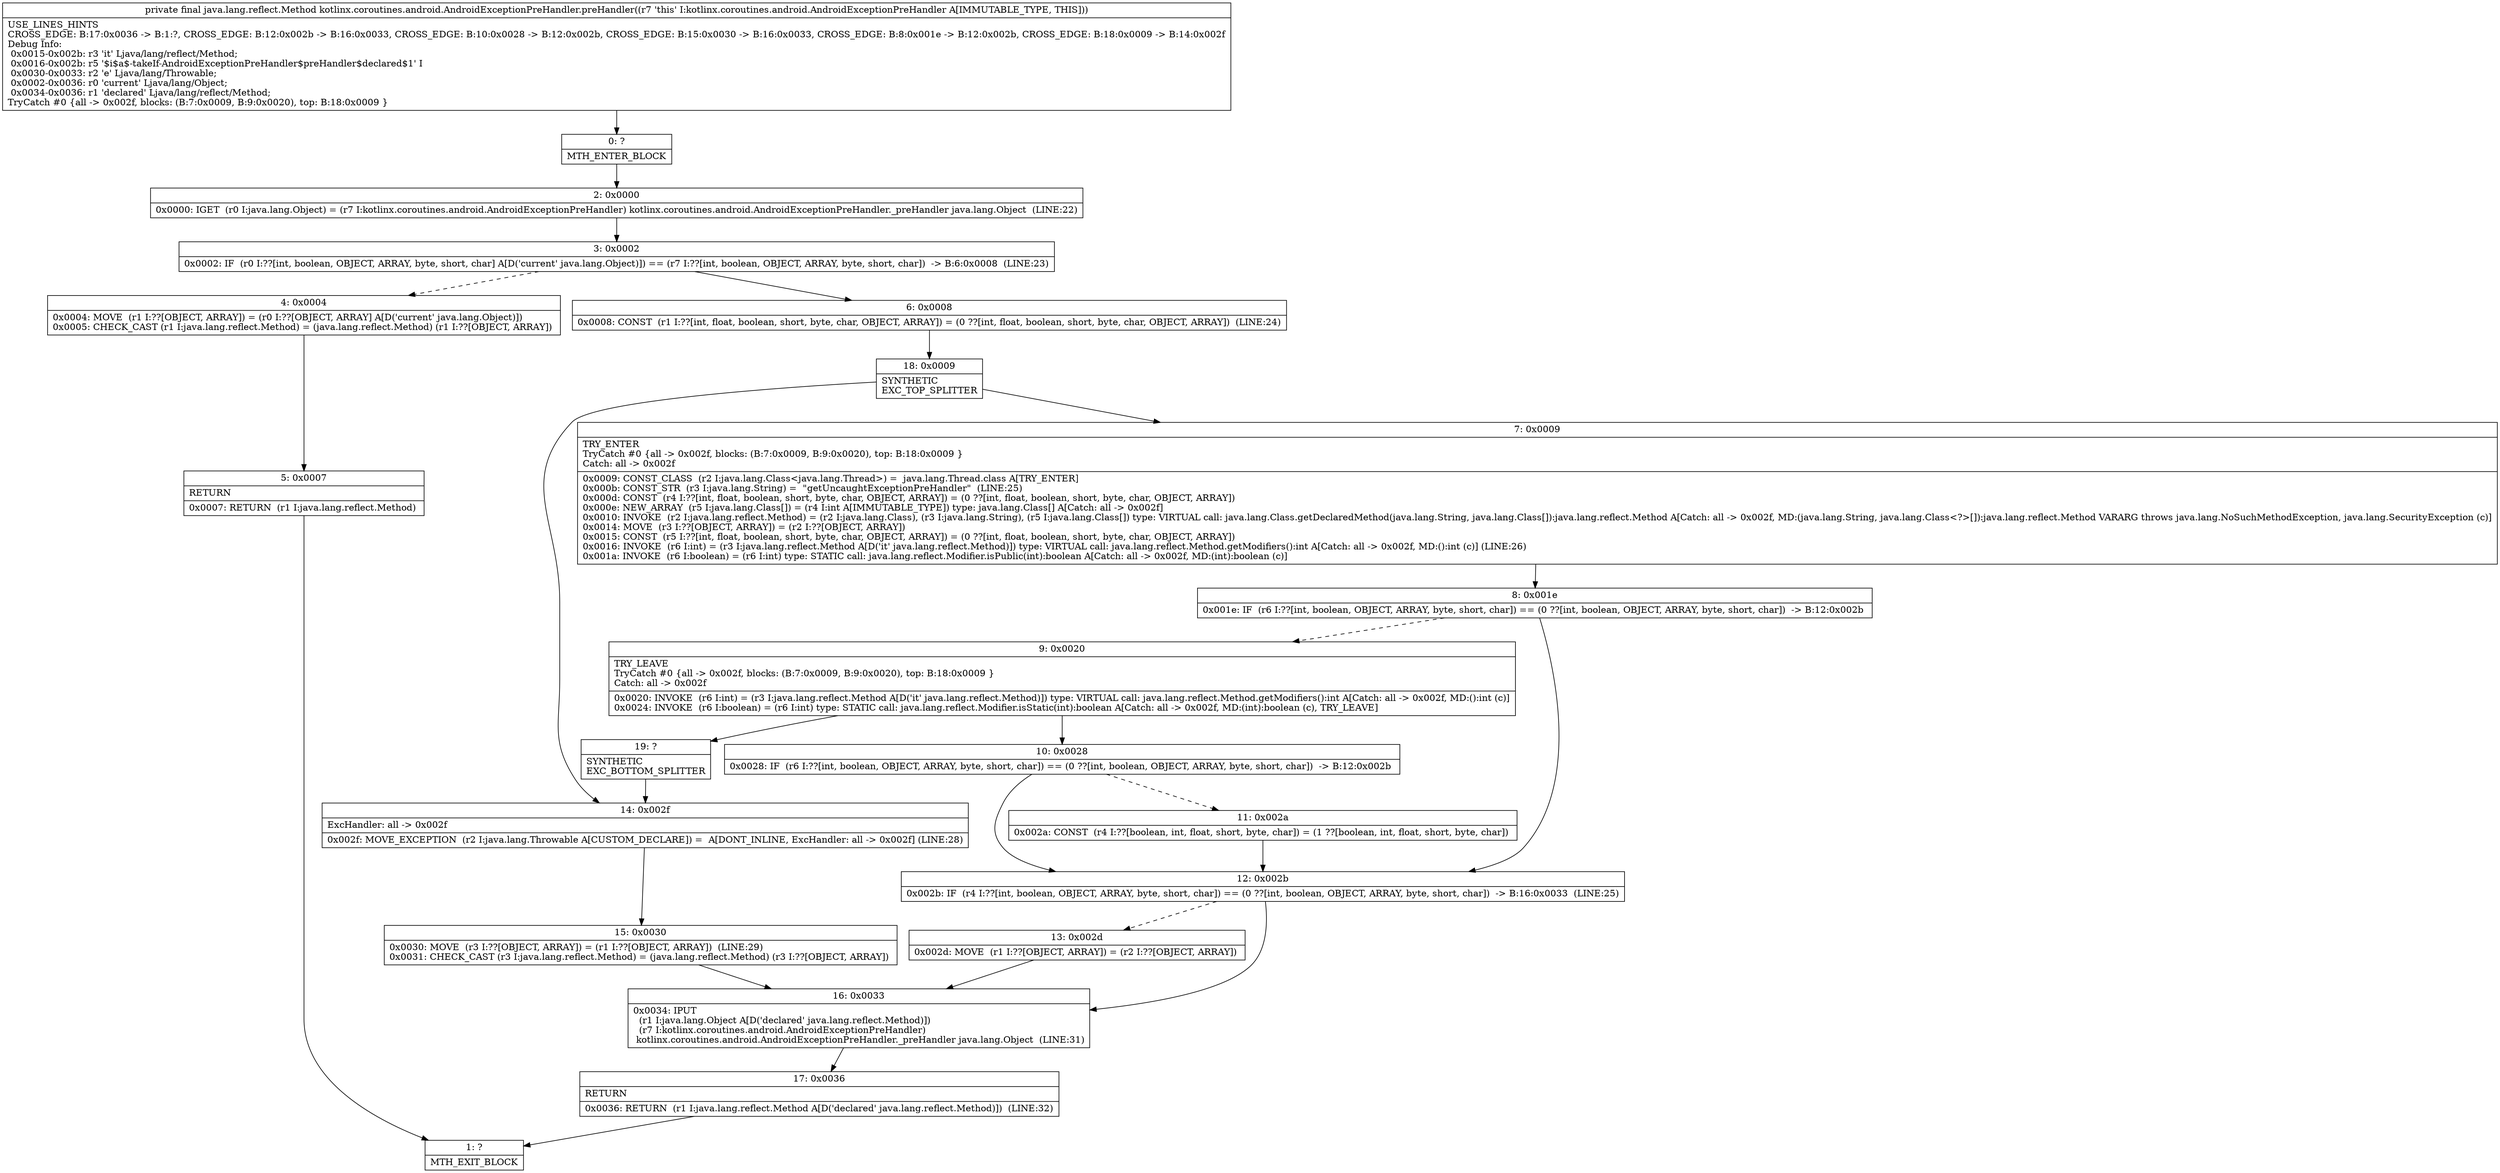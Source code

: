 digraph "CFG forkotlinx.coroutines.android.AndroidExceptionPreHandler.preHandler()Ljava\/lang\/reflect\/Method;" {
Node_0 [shape=record,label="{0\:\ ?|MTH_ENTER_BLOCK\l}"];
Node_2 [shape=record,label="{2\:\ 0x0000|0x0000: IGET  (r0 I:java.lang.Object) = (r7 I:kotlinx.coroutines.android.AndroidExceptionPreHandler) kotlinx.coroutines.android.AndroidExceptionPreHandler._preHandler java.lang.Object  (LINE:22)\l}"];
Node_3 [shape=record,label="{3\:\ 0x0002|0x0002: IF  (r0 I:??[int, boolean, OBJECT, ARRAY, byte, short, char] A[D('current' java.lang.Object)]) == (r7 I:??[int, boolean, OBJECT, ARRAY, byte, short, char])  \-\> B:6:0x0008  (LINE:23)\l}"];
Node_4 [shape=record,label="{4\:\ 0x0004|0x0004: MOVE  (r1 I:??[OBJECT, ARRAY]) = (r0 I:??[OBJECT, ARRAY] A[D('current' java.lang.Object)]) \l0x0005: CHECK_CAST (r1 I:java.lang.reflect.Method) = (java.lang.reflect.Method) (r1 I:??[OBJECT, ARRAY]) \l}"];
Node_5 [shape=record,label="{5\:\ 0x0007|RETURN\l|0x0007: RETURN  (r1 I:java.lang.reflect.Method) \l}"];
Node_1 [shape=record,label="{1\:\ ?|MTH_EXIT_BLOCK\l}"];
Node_6 [shape=record,label="{6\:\ 0x0008|0x0008: CONST  (r1 I:??[int, float, boolean, short, byte, char, OBJECT, ARRAY]) = (0 ??[int, float, boolean, short, byte, char, OBJECT, ARRAY])  (LINE:24)\l}"];
Node_18 [shape=record,label="{18\:\ 0x0009|SYNTHETIC\lEXC_TOP_SPLITTER\l}"];
Node_7 [shape=record,label="{7\:\ 0x0009|TRY_ENTER\lTryCatch #0 \{all \-\> 0x002f, blocks: (B:7:0x0009, B:9:0x0020), top: B:18:0x0009 \}\lCatch: all \-\> 0x002f\l|0x0009: CONST_CLASS  (r2 I:java.lang.Class\<java.lang.Thread\>) =  java.lang.Thread.class A[TRY_ENTER]\l0x000b: CONST_STR  (r3 I:java.lang.String) =  \"getUncaughtExceptionPreHandler\"  (LINE:25)\l0x000d: CONST  (r4 I:??[int, float, boolean, short, byte, char, OBJECT, ARRAY]) = (0 ??[int, float, boolean, short, byte, char, OBJECT, ARRAY]) \l0x000e: NEW_ARRAY  (r5 I:java.lang.Class[]) = (r4 I:int A[IMMUTABLE_TYPE]) type: java.lang.Class[] A[Catch: all \-\> 0x002f]\l0x0010: INVOKE  (r2 I:java.lang.reflect.Method) = (r2 I:java.lang.Class), (r3 I:java.lang.String), (r5 I:java.lang.Class[]) type: VIRTUAL call: java.lang.Class.getDeclaredMethod(java.lang.String, java.lang.Class[]):java.lang.reflect.Method A[Catch: all \-\> 0x002f, MD:(java.lang.String, java.lang.Class\<?\>[]):java.lang.reflect.Method VARARG throws java.lang.NoSuchMethodException, java.lang.SecurityException (c)]\l0x0014: MOVE  (r3 I:??[OBJECT, ARRAY]) = (r2 I:??[OBJECT, ARRAY]) \l0x0015: CONST  (r5 I:??[int, float, boolean, short, byte, char, OBJECT, ARRAY]) = (0 ??[int, float, boolean, short, byte, char, OBJECT, ARRAY]) \l0x0016: INVOKE  (r6 I:int) = (r3 I:java.lang.reflect.Method A[D('it' java.lang.reflect.Method)]) type: VIRTUAL call: java.lang.reflect.Method.getModifiers():int A[Catch: all \-\> 0x002f, MD:():int (c)] (LINE:26)\l0x001a: INVOKE  (r6 I:boolean) = (r6 I:int) type: STATIC call: java.lang.reflect.Modifier.isPublic(int):boolean A[Catch: all \-\> 0x002f, MD:(int):boolean (c)]\l}"];
Node_8 [shape=record,label="{8\:\ 0x001e|0x001e: IF  (r6 I:??[int, boolean, OBJECT, ARRAY, byte, short, char]) == (0 ??[int, boolean, OBJECT, ARRAY, byte, short, char])  \-\> B:12:0x002b \l}"];
Node_9 [shape=record,label="{9\:\ 0x0020|TRY_LEAVE\lTryCatch #0 \{all \-\> 0x002f, blocks: (B:7:0x0009, B:9:0x0020), top: B:18:0x0009 \}\lCatch: all \-\> 0x002f\l|0x0020: INVOKE  (r6 I:int) = (r3 I:java.lang.reflect.Method A[D('it' java.lang.reflect.Method)]) type: VIRTUAL call: java.lang.reflect.Method.getModifiers():int A[Catch: all \-\> 0x002f, MD:():int (c)]\l0x0024: INVOKE  (r6 I:boolean) = (r6 I:int) type: STATIC call: java.lang.reflect.Modifier.isStatic(int):boolean A[Catch: all \-\> 0x002f, MD:(int):boolean (c), TRY_LEAVE]\l}"];
Node_10 [shape=record,label="{10\:\ 0x0028|0x0028: IF  (r6 I:??[int, boolean, OBJECT, ARRAY, byte, short, char]) == (0 ??[int, boolean, OBJECT, ARRAY, byte, short, char])  \-\> B:12:0x002b \l}"];
Node_11 [shape=record,label="{11\:\ 0x002a|0x002a: CONST  (r4 I:??[boolean, int, float, short, byte, char]) = (1 ??[boolean, int, float, short, byte, char]) \l}"];
Node_19 [shape=record,label="{19\:\ ?|SYNTHETIC\lEXC_BOTTOM_SPLITTER\l}"];
Node_12 [shape=record,label="{12\:\ 0x002b|0x002b: IF  (r4 I:??[int, boolean, OBJECT, ARRAY, byte, short, char]) == (0 ??[int, boolean, OBJECT, ARRAY, byte, short, char])  \-\> B:16:0x0033  (LINE:25)\l}"];
Node_13 [shape=record,label="{13\:\ 0x002d|0x002d: MOVE  (r1 I:??[OBJECT, ARRAY]) = (r2 I:??[OBJECT, ARRAY]) \l}"];
Node_16 [shape=record,label="{16\:\ 0x0033|0x0034: IPUT  \l  (r1 I:java.lang.Object A[D('declared' java.lang.reflect.Method)])\l  (r7 I:kotlinx.coroutines.android.AndroidExceptionPreHandler)\l kotlinx.coroutines.android.AndroidExceptionPreHandler._preHandler java.lang.Object  (LINE:31)\l}"];
Node_17 [shape=record,label="{17\:\ 0x0036|RETURN\l|0x0036: RETURN  (r1 I:java.lang.reflect.Method A[D('declared' java.lang.reflect.Method)])  (LINE:32)\l}"];
Node_14 [shape=record,label="{14\:\ 0x002f|ExcHandler: all \-\> 0x002f\l|0x002f: MOVE_EXCEPTION  (r2 I:java.lang.Throwable A[CUSTOM_DECLARE]) =  A[DONT_INLINE, ExcHandler: all \-\> 0x002f] (LINE:28)\l}"];
Node_15 [shape=record,label="{15\:\ 0x0030|0x0030: MOVE  (r3 I:??[OBJECT, ARRAY]) = (r1 I:??[OBJECT, ARRAY])  (LINE:29)\l0x0031: CHECK_CAST (r3 I:java.lang.reflect.Method) = (java.lang.reflect.Method) (r3 I:??[OBJECT, ARRAY]) \l}"];
MethodNode[shape=record,label="{private final java.lang.reflect.Method kotlinx.coroutines.android.AndroidExceptionPreHandler.preHandler((r7 'this' I:kotlinx.coroutines.android.AndroidExceptionPreHandler A[IMMUTABLE_TYPE, THIS]))  | USE_LINES_HINTS\lCROSS_EDGE: B:17:0x0036 \-\> B:1:?, CROSS_EDGE: B:12:0x002b \-\> B:16:0x0033, CROSS_EDGE: B:10:0x0028 \-\> B:12:0x002b, CROSS_EDGE: B:15:0x0030 \-\> B:16:0x0033, CROSS_EDGE: B:8:0x001e \-\> B:12:0x002b, CROSS_EDGE: B:18:0x0009 \-\> B:14:0x002f\lDebug Info:\l  0x0015\-0x002b: r3 'it' Ljava\/lang\/reflect\/Method;\l  0x0016\-0x002b: r5 '$i$a$\-takeIf\-AndroidExceptionPreHandler$preHandler$declared$1' I\l  0x0030\-0x0033: r2 'e' Ljava\/lang\/Throwable;\l  0x0002\-0x0036: r0 'current' Ljava\/lang\/Object;\l  0x0034\-0x0036: r1 'declared' Ljava\/lang\/reflect\/Method;\lTryCatch #0 \{all \-\> 0x002f, blocks: (B:7:0x0009, B:9:0x0020), top: B:18:0x0009 \}\l}"];
MethodNode -> Node_0;Node_0 -> Node_2;
Node_2 -> Node_3;
Node_3 -> Node_4[style=dashed];
Node_3 -> Node_6;
Node_4 -> Node_5;
Node_5 -> Node_1;
Node_6 -> Node_18;
Node_18 -> Node_7;
Node_18 -> Node_14;
Node_7 -> Node_8;
Node_8 -> Node_9[style=dashed];
Node_8 -> Node_12;
Node_9 -> Node_10;
Node_9 -> Node_19;
Node_10 -> Node_11[style=dashed];
Node_10 -> Node_12;
Node_11 -> Node_12;
Node_19 -> Node_14;
Node_12 -> Node_13[style=dashed];
Node_12 -> Node_16;
Node_13 -> Node_16;
Node_16 -> Node_17;
Node_17 -> Node_1;
Node_14 -> Node_15;
Node_15 -> Node_16;
}

